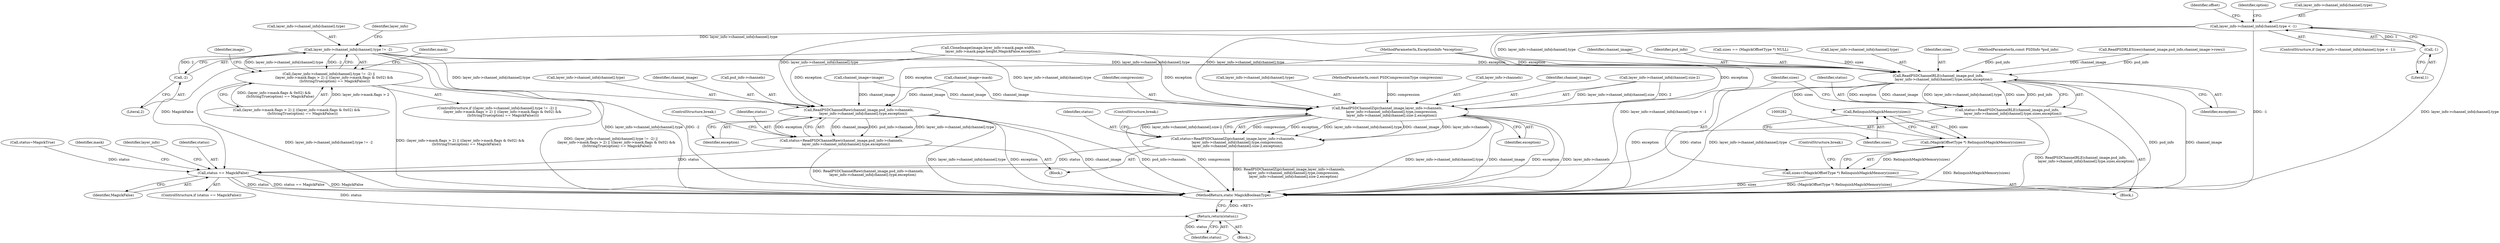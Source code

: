 digraph "0_ImageMagick_7f2dc7a1afc067d0c89f12c82bcdec0445fb1b94@pointer" {
"1000142" [label="(Call,layer_info->channel_info[channel].type != -2)"];
"1000123" [label="(Call,layer_info->channel_info[channel].type < -1)"];
"1000131" [label="(Call,-1)"];
"1000150" [label="(Call,-2)"];
"1000141" [label="(Call,(layer_info->channel_info[channel].type != -2) ||\n          (layer_info->mask.flags > 2) || ((layer_info->mask.flags & 0x02) &&\n           (IsStringTrue(option) == MagickFalse)))"];
"1000228" [label="(Call,ReadPSDChannelRaw(channel_image,psd_info->channels,\n        layer_info->channel_info[channel].type,exception))"];
"1000226" [label="(Call,status=ReadPSDChannelRaw(channel_image,psd_info->channels,\n        layer_info->channel_info[channel].type,exception))"];
"1000342" [label="(Call,status == MagickFalse)"];
"1000367" [label="(Return,return(status);)"];
"1000267" [label="(Call,ReadPSDChannelRLE(channel_image,psd_info,\n          layer_info->channel_info[channel].type,sizes,exception))"];
"1000265" [label="(Call,status=ReadPSDChannelRLE(channel_image,psd_info,\n          layer_info->channel_info[channel].type,sizes,exception))"];
"1000283" [label="(Call,RelinquishMagickMemory(sizes))"];
"1000281" [label="(Call,(MagickOffsetType *) RelinquishMagickMemory(sizes))"];
"1000279" [label="(Call,sizes=(MagickOffsetType *) RelinquishMagickMemory(sizes))"];
"1000290" [label="(Call,ReadPSDChannelZip(channel_image,layer_info->channels,\n        layer_info->channel_info[channel].type,compression,\n        layer_info->channel_info[channel].size-2,exception))"];
"1000288" [label="(Call,status=ReadPSDChannelZip(channel_image,layer_info->channels,\n        layer_info->channel_info[channel].type,compression,\n        layer_info->channel_info[channel].size-2,exception))"];
"1000268" [label="(Identifier,channel_image)"];
"1000142" [label="(Call,layer_info->channel_info[channel].type != -2)"];
"1000368" [label="(Identifier,status)"];
"1000189" [label="(Call,CloneImage(image,layer_info->mask.page.width,\n         layer_info->mask.page.height,MagickFalse,exception))"];
"1000269" [label="(Identifier,psd_info)"];
"1000228" [label="(Call,ReadPSDChannelRaw(channel_image,psd_info->channels,\n        layer_info->channel_info[channel].type,exception))"];
"1000227" [label="(Identifier,status)"];
"1000254" [label="(Call,sizes == (MagickOffsetType *) NULL)"];
"1000280" [label="(Identifier,sizes)"];
"1000369" [label="(MethodReturn,static MagickBooleanType)"];
"1000229" [label="(Identifier,channel_image)"];
"1000278" [label="(Identifier,exception)"];
"1000109" [label="(Block,)"];
"1000122" [label="(ControlStructure,if (layer_info->channel_info[channel].type < -1))"];
"1000216" [label="(Identifier,offset)"];
"1000302" [label="(Identifier,compression)"];
"1000367" [label="(Return,return(status);)"];
"1000342" [label="(Call,status == MagickFalse)"];
"1000224" [label="(Block,)"];
"1000226" [label="(Call,status=ReadPSDChannelRaw(channel_image,psd_info->channels,\n        layer_info->channel_info[channel].type,exception))"];
"1000174" [label="(Identifier,image)"];
"1000108" [label="(MethodParameterIn,ExceptionInfo *exception)"];
"1000233" [label="(Call,layer_info->channel_info[channel].type)"];
"1000270" [label="(Call,layer_info->channel_info[channel].type)"];
"1000152" [label="(Call,(layer_info->mask.flags > 2) || ((layer_info->mask.flags & 0x02) &&\n           (IsStringTrue(option) == MagickFalse)))"];
"1000277" [label="(Identifier,sizes)"];
"1000140" [label="(ControlStructure,if ((layer_info->channel_info[channel].type != -2) ||\n          (layer_info->mask.flags > 2) || ((layer_info->mask.flags & 0x02) &&\n           (IsStringTrue(option) == MagickFalse))))"];
"1000241" [label="(ControlStructure,break;)"];
"1000265" [label="(Call,status=ReadPSDChannelRLE(channel_image,psd_info,\n          layer_info->channel_info[channel].type,sizes,exception))"];
"1000284" [label="(Identifier,sizes)"];
"1000240" [label="(Identifier,exception)"];
"1000219" [label="(Call,status=MagickTrue)"];
"1000313" [label="(ControlStructure,break;)"];
"1000267" [label="(Call,ReadPSDChannelRLE(channel_image,psd_info,\n          layer_info->channel_info[channel].type,sizes,exception))"];
"1000151" [label="(Literal,2)"];
"1000348" [label="(Identifier,mask)"];
"1000285" [label="(ControlStructure,break;)"];
"1000131" [label="(Call,-1)"];
"1000288" [label="(Call,status=ReadPSDChannelZip(channel_image,layer_info->channels,\n        layer_info->channel_info[channel].type,compression,\n        layer_info->channel_info[channel].size-2,exception))"];
"1000104" [label="(MethodParameterIn,const PSDInfo *psd_info)"];
"1000243" [label="(Block,)"];
"1000281" [label="(Call,(MagickOffsetType *) RelinquishMagickMemory(sizes))"];
"1000143" [label="(Call,layer_info->channel_info[channel].type)"];
"1000150" [label="(Call,-2)"];
"1000290" [label="(Call,ReadPSDChannelZip(channel_image,layer_info->channels,\n        layer_info->channel_info[channel].type,compression,\n        layer_info->channel_info[channel].size-2,exception))"];
"1000363" [label="(Identifier,layer_info)"];
"1000295" [label="(Call,layer_info->channel_info[channel].type)"];
"1000107" [label="(MethodParameterIn,const PSDCompressionType compression)"];
"1000289" [label="(Identifier,status)"];
"1000132" [label="(Literal,1)"];
"1000212" [label="(Call,channel_image=mask)"];
"1000292" [label="(Call,layer_info->channels)"];
"1000341" [label="(ControlStructure,if (status == MagickFalse))"];
"1000291" [label="(Identifier,channel_image)"];
"1000141" [label="(Call,(layer_info->channel_info[channel].type != -2) ||\n          (layer_info->mask.flags > 2) || ((layer_info->mask.flags & 0x02) &&\n           (IsStringTrue(option) == MagickFalse)))"];
"1000156" [label="(Identifier,layer_info)"];
"1000114" [label="(Call,channel_image=image)"];
"1000343" [label="(Identifier,status)"];
"1000230" [label="(Call,psd_info->channels)"];
"1000303" [label="(Call,layer_info->channel_info[channel].size-2)"];
"1000247" [label="(Call,ReadPSDRLESizes(channel_image,psd_info,channel_image->rows))"];
"1000283" [label="(Call,RelinquishMagickMemory(sizes))"];
"1000266" [label="(Identifier,status)"];
"1000123" [label="(Call,layer_info->channel_info[channel].type < -1)"];
"1000136" [label="(Identifier,option)"];
"1000124" [label="(Call,layer_info->channel_info[channel].type)"];
"1000279" [label="(Call,sizes=(MagickOffsetType *) RelinquishMagickMemory(sizes))"];
"1000188" [label="(Identifier,mask)"];
"1000312" [label="(Identifier,exception)"];
"1000344" [label="(Identifier,MagickFalse)"];
"1000142" -> "1000141"  [label="AST: "];
"1000142" -> "1000150"  [label="CFG: "];
"1000143" -> "1000142"  [label="AST: "];
"1000150" -> "1000142"  [label="AST: "];
"1000156" -> "1000142"  [label="CFG: "];
"1000141" -> "1000142"  [label="CFG: "];
"1000142" -> "1000369"  [label="DDG: layer_info->channel_info[channel].type"];
"1000142" -> "1000369"  [label="DDG: -2"];
"1000142" -> "1000141"  [label="DDG: layer_info->channel_info[channel].type"];
"1000142" -> "1000141"  [label="DDG: -2"];
"1000123" -> "1000142"  [label="DDG: layer_info->channel_info[channel].type"];
"1000150" -> "1000142"  [label="DDG: 2"];
"1000142" -> "1000228"  [label="DDG: layer_info->channel_info[channel].type"];
"1000142" -> "1000267"  [label="DDG: layer_info->channel_info[channel].type"];
"1000142" -> "1000290"  [label="DDG: layer_info->channel_info[channel].type"];
"1000123" -> "1000122"  [label="AST: "];
"1000123" -> "1000131"  [label="CFG: "];
"1000124" -> "1000123"  [label="AST: "];
"1000131" -> "1000123"  [label="AST: "];
"1000136" -> "1000123"  [label="CFG: "];
"1000216" -> "1000123"  [label="CFG: "];
"1000123" -> "1000369"  [label="DDG: layer_info->channel_info[channel].type < -1"];
"1000123" -> "1000369"  [label="DDG: -1"];
"1000123" -> "1000369"  [label="DDG: layer_info->channel_info[channel].type"];
"1000131" -> "1000123"  [label="DDG: 1"];
"1000123" -> "1000228"  [label="DDG: layer_info->channel_info[channel].type"];
"1000123" -> "1000267"  [label="DDG: layer_info->channel_info[channel].type"];
"1000123" -> "1000290"  [label="DDG: layer_info->channel_info[channel].type"];
"1000131" -> "1000132"  [label="CFG: "];
"1000132" -> "1000131"  [label="AST: "];
"1000150" -> "1000151"  [label="CFG: "];
"1000151" -> "1000150"  [label="AST: "];
"1000141" -> "1000140"  [label="AST: "];
"1000141" -> "1000152"  [label="CFG: "];
"1000152" -> "1000141"  [label="AST: "];
"1000174" -> "1000141"  [label="CFG: "];
"1000188" -> "1000141"  [label="CFG: "];
"1000141" -> "1000369"  [label="DDG: layer_info->channel_info[channel].type != -2"];
"1000141" -> "1000369"  [label="DDG: (layer_info->channel_info[channel].type != -2) ||\n          (layer_info->mask.flags > 2) || ((layer_info->mask.flags & 0x02) &&\n           (IsStringTrue(option) == MagickFalse))"];
"1000141" -> "1000369"  [label="DDG: (layer_info->mask.flags > 2) || ((layer_info->mask.flags & 0x02) &&\n           (IsStringTrue(option) == MagickFalse))"];
"1000152" -> "1000141"  [label="DDG: layer_info->mask.flags > 2"];
"1000152" -> "1000141"  [label="DDG: (layer_info->mask.flags & 0x02) &&\n           (IsStringTrue(option) == MagickFalse)"];
"1000228" -> "1000226"  [label="AST: "];
"1000228" -> "1000240"  [label="CFG: "];
"1000229" -> "1000228"  [label="AST: "];
"1000230" -> "1000228"  [label="AST: "];
"1000233" -> "1000228"  [label="AST: "];
"1000240" -> "1000228"  [label="AST: "];
"1000226" -> "1000228"  [label="CFG: "];
"1000228" -> "1000369"  [label="DDG: layer_info->channel_info[channel].type"];
"1000228" -> "1000369"  [label="DDG: exception"];
"1000228" -> "1000369"  [label="DDG: channel_image"];
"1000228" -> "1000369"  [label="DDG: psd_info->channels"];
"1000228" -> "1000226"  [label="DDG: channel_image"];
"1000228" -> "1000226"  [label="DDG: psd_info->channels"];
"1000228" -> "1000226"  [label="DDG: layer_info->channel_info[channel].type"];
"1000228" -> "1000226"  [label="DDG: exception"];
"1000114" -> "1000228"  [label="DDG: channel_image"];
"1000212" -> "1000228"  [label="DDG: channel_image"];
"1000189" -> "1000228"  [label="DDG: exception"];
"1000108" -> "1000228"  [label="DDG: exception"];
"1000226" -> "1000224"  [label="AST: "];
"1000227" -> "1000226"  [label="AST: "];
"1000241" -> "1000226"  [label="CFG: "];
"1000226" -> "1000369"  [label="DDG: ReadPSDChannelRaw(channel_image,psd_info->channels,\n        layer_info->channel_info[channel].type,exception)"];
"1000226" -> "1000342"  [label="DDG: status"];
"1000342" -> "1000341"  [label="AST: "];
"1000342" -> "1000344"  [label="CFG: "];
"1000343" -> "1000342"  [label="AST: "];
"1000344" -> "1000342"  [label="AST: "];
"1000348" -> "1000342"  [label="CFG: "];
"1000363" -> "1000342"  [label="CFG: "];
"1000342" -> "1000369"  [label="DDG: MagickFalse"];
"1000342" -> "1000369"  [label="DDG: status"];
"1000342" -> "1000369"  [label="DDG: status == MagickFalse"];
"1000288" -> "1000342"  [label="DDG: status"];
"1000265" -> "1000342"  [label="DDG: status"];
"1000219" -> "1000342"  [label="DDG: status"];
"1000189" -> "1000342"  [label="DDG: MagickFalse"];
"1000342" -> "1000367"  [label="DDG: status"];
"1000367" -> "1000109"  [label="AST: "];
"1000367" -> "1000368"  [label="CFG: "];
"1000368" -> "1000367"  [label="AST: "];
"1000369" -> "1000367"  [label="CFG: "];
"1000367" -> "1000369"  [label="DDG: <RET>"];
"1000368" -> "1000367"  [label="DDG: status"];
"1000267" -> "1000265"  [label="AST: "];
"1000267" -> "1000278"  [label="CFG: "];
"1000268" -> "1000267"  [label="AST: "];
"1000269" -> "1000267"  [label="AST: "];
"1000270" -> "1000267"  [label="AST: "];
"1000277" -> "1000267"  [label="AST: "];
"1000278" -> "1000267"  [label="AST: "];
"1000265" -> "1000267"  [label="CFG: "];
"1000267" -> "1000369"  [label="DDG: psd_info"];
"1000267" -> "1000369"  [label="DDG: channel_image"];
"1000267" -> "1000369"  [label="DDG: exception"];
"1000267" -> "1000369"  [label="DDG: layer_info->channel_info[channel].type"];
"1000267" -> "1000265"  [label="DDG: exception"];
"1000267" -> "1000265"  [label="DDG: channel_image"];
"1000267" -> "1000265"  [label="DDG: layer_info->channel_info[channel].type"];
"1000267" -> "1000265"  [label="DDG: sizes"];
"1000267" -> "1000265"  [label="DDG: psd_info"];
"1000247" -> "1000267"  [label="DDG: channel_image"];
"1000247" -> "1000267"  [label="DDG: psd_info"];
"1000104" -> "1000267"  [label="DDG: psd_info"];
"1000254" -> "1000267"  [label="DDG: sizes"];
"1000189" -> "1000267"  [label="DDG: exception"];
"1000108" -> "1000267"  [label="DDG: exception"];
"1000267" -> "1000283"  [label="DDG: sizes"];
"1000265" -> "1000243"  [label="AST: "];
"1000266" -> "1000265"  [label="AST: "];
"1000280" -> "1000265"  [label="CFG: "];
"1000265" -> "1000369"  [label="DDG: ReadPSDChannelRLE(channel_image,psd_info,\n          layer_info->channel_info[channel].type,sizes,exception)"];
"1000283" -> "1000281"  [label="AST: "];
"1000283" -> "1000284"  [label="CFG: "];
"1000284" -> "1000283"  [label="AST: "];
"1000281" -> "1000283"  [label="CFG: "];
"1000283" -> "1000281"  [label="DDG: sizes"];
"1000281" -> "1000279"  [label="AST: "];
"1000282" -> "1000281"  [label="AST: "];
"1000279" -> "1000281"  [label="CFG: "];
"1000281" -> "1000369"  [label="DDG: RelinquishMagickMemory(sizes)"];
"1000281" -> "1000279"  [label="DDG: RelinquishMagickMemory(sizes)"];
"1000279" -> "1000243"  [label="AST: "];
"1000280" -> "1000279"  [label="AST: "];
"1000285" -> "1000279"  [label="CFG: "];
"1000279" -> "1000369"  [label="DDG: sizes"];
"1000279" -> "1000369"  [label="DDG: (MagickOffsetType *) RelinquishMagickMemory(sizes)"];
"1000290" -> "1000288"  [label="AST: "];
"1000290" -> "1000312"  [label="CFG: "];
"1000291" -> "1000290"  [label="AST: "];
"1000292" -> "1000290"  [label="AST: "];
"1000295" -> "1000290"  [label="AST: "];
"1000302" -> "1000290"  [label="AST: "];
"1000303" -> "1000290"  [label="AST: "];
"1000312" -> "1000290"  [label="AST: "];
"1000288" -> "1000290"  [label="CFG: "];
"1000290" -> "1000369"  [label="DDG: channel_image"];
"1000290" -> "1000369"  [label="DDG: exception"];
"1000290" -> "1000369"  [label="DDG: layer_info->channels"];
"1000290" -> "1000369"  [label="DDG: compression"];
"1000290" -> "1000369"  [label="DDG: layer_info->channel_info[channel].type"];
"1000290" -> "1000288"  [label="DDG: compression"];
"1000290" -> "1000288"  [label="DDG: exception"];
"1000290" -> "1000288"  [label="DDG: layer_info->channel_info[channel].type"];
"1000290" -> "1000288"  [label="DDG: channel_image"];
"1000290" -> "1000288"  [label="DDG: layer_info->channels"];
"1000290" -> "1000288"  [label="DDG: layer_info->channel_info[channel].size-2"];
"1000114" -> "1000290"  [label="DDG: channel_image"];
"1000212" -> "1000290"  [label="DDG: channel_image"];
"1000107" -> "1000290"  [label="DDG: compression"];
"1000303" -> "1000290"  [label="DDG: layer_info->channel_info[channel].size"];
"1000303" -> "1000290"  [label="DDG: 2"];
"1000189" -> "1000290"  [label="DDG: exception"];
"1000108" -> "1000290"  [label="DDG: exception"];
"1000288" -> "1000224"  [label="AST: "];
"1000289" -> "1000288"  [label="AST: "];
"1000313" -> "1000288"  [label="CFG: "];
"1000288" -> "1000369"  [label="DDG: ReadPSDChannelZip(channel_image,layer_info->channels,\n        layer_info->channel_info[channel].type,compression,\n        layer_info->channel_info[channel].size-2,exception)"];
}

